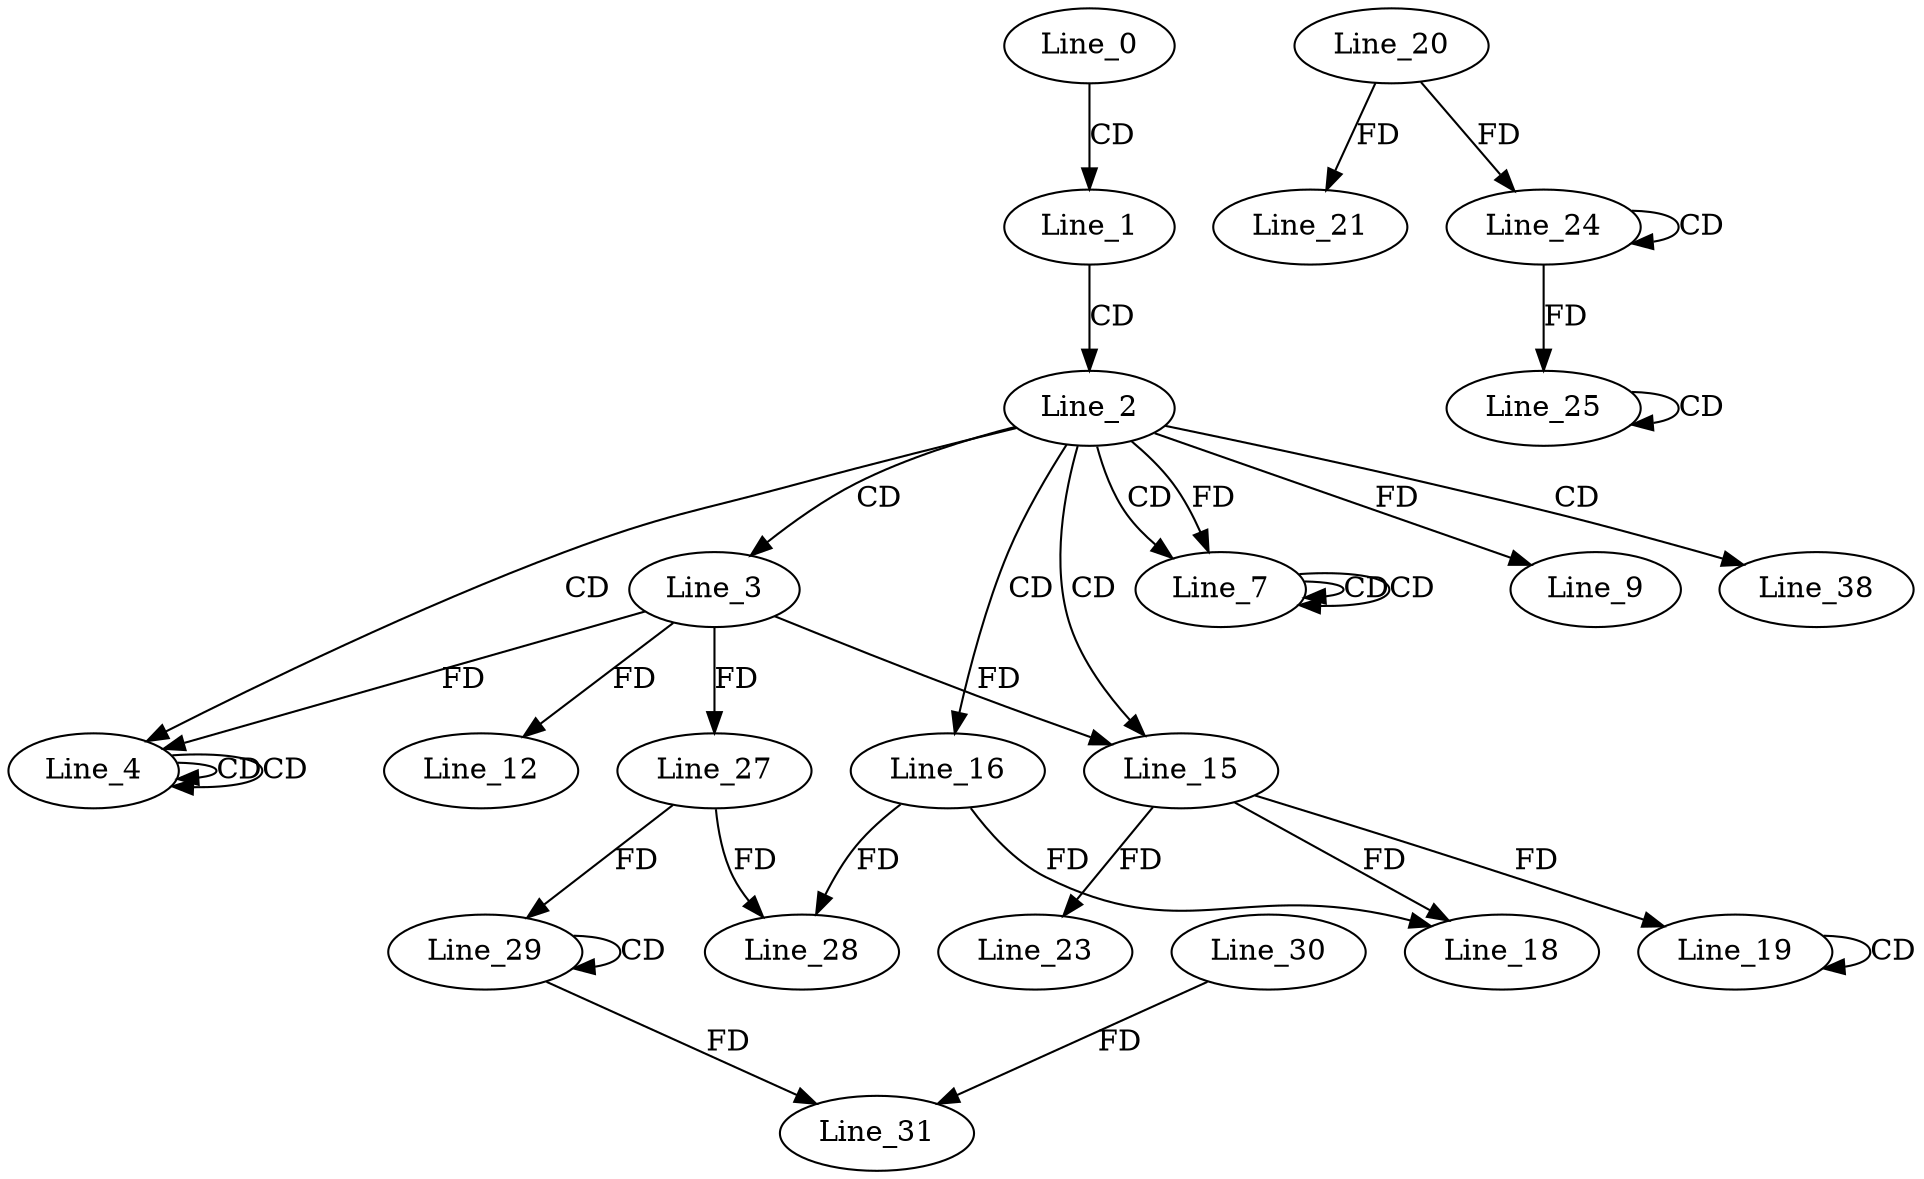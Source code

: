 digraph G {
  Line_0;
  Line_1;
  Line_2;
  Line_3;
  Line_4;
  Line_4;
  Line_4;
  Line_4;
  Line_7;
  Line_7;
  Line_7;
  Line_9;
  Line_12;
  Line_15;
  Line_15;
  Line_16;
  Line_18;
  Line_19;
  Line_19;
  Line_20;
  Line_21;
  Line_23;
  Line_24;
  Line_24;
  Line_25;
  Line_25;
  Line_25;
  Line_27;
  Line_28;
  Line_27;
  Line_29;
  Line_29;
  Line_31;
  Line_30;
  Line_38;
  Line_0 -> Line_1 [ label="CD" ];
  Line_1 -> Line_2 [ label="CD" ];
  Line_2 -> Line_3 [ label="CD" ];
  Line_2 -> Line_4 [ label="CD" ];
  Line_4 -> Line_4 [ label="CD" ];
  Line_4 -> Line_4 [ label="CD" ];
  Line_3 -> Line_4 [ label="FD" ];
  Line_2 -> Line_7 [ label="CD" ];
  Line_7 -> Line_7 [ label="CD" ];
  Line_7 -> Line_7 [ label="CD" ];
  Line_2 -> Line_7 [ label="FD" ];
  Line_2 -> Line_9 [ label="FD" ];
  Line_3 -> Line_12 [ label="FD" ];
  Line_2 -> Line_15 [ label="CD" ];
  Line_3 -> Line_15 [ label="FD" ];
  Line_2 -> Line_16 [ label="CD" ];
  Line_16 -> Line_18 [ label="FD" ];
  Line_15 -> Line_18 [ label="FD" ];
  Line_19 -> Line_19 [ label="CD" ];
  Line_15 -> Line_19 [ label="FD" ];
  Line_20 -> Line_21 [ label="FD" ];
  Line_15 -> Line_23 [ label="FD" ];
  Line_24 -> Line_24 [ label="CD" ];
  Line_20 -> Line_24 [ label="FD" ];
  Line_25 -> Line_25 [ label="CD" ];
  Line_24 -> Line_25 [ label="FD" ];
  Line_3 -> Line_27 [ label="FD" ];
  Line_16 -> Line_28 [ label="FD" ];
  Line_27 -> Line_28 [ label="FD" ];
  Line_29 -> Line_29 [ label="CD" ];
  Line_27 -> Line_29 [ label="FD" ];
  Line_29 -> Line_31 [ label="FD" ];
  Line_30 -> Line_31 [ label="FD" ];
  Line_2 -> Line_38 [ label="CD" ];
}
